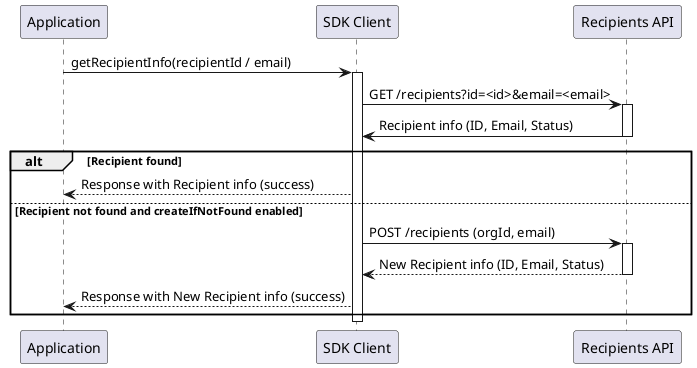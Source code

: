@startuml
participant Application
participant "SDK Client" as SdkClient
participant "Recipients API" as RecipientsAPI

Application -> SdkClient: getRecipientInfo(recipientId / email)
activate SdkClient

SdkClient -> RecipientsAPI: GET /recipients?id=<id>&email=<email>
activate RecipientsAPI

RecipientsAPI -> SdkClient: Recipient info (ID, Email, Status)
deactivate RecipientsAPI

alt Recipient found
SdkClient --> Application: Response with Recipient info (success)
else Recipient not found and createIfNotFound enabled
SdkClient -> RecipientsAPI: POST /recipients (orgId, email)
activate RecipientsAPI
RecipientsAPI --> SdkClient: New Recipient info (ID, Email, Status)
deactivate RecipientsAPI

    SdkClient --> Application: Response with New Recipient info (success)
end

deactivate SdkClient
@enduml
